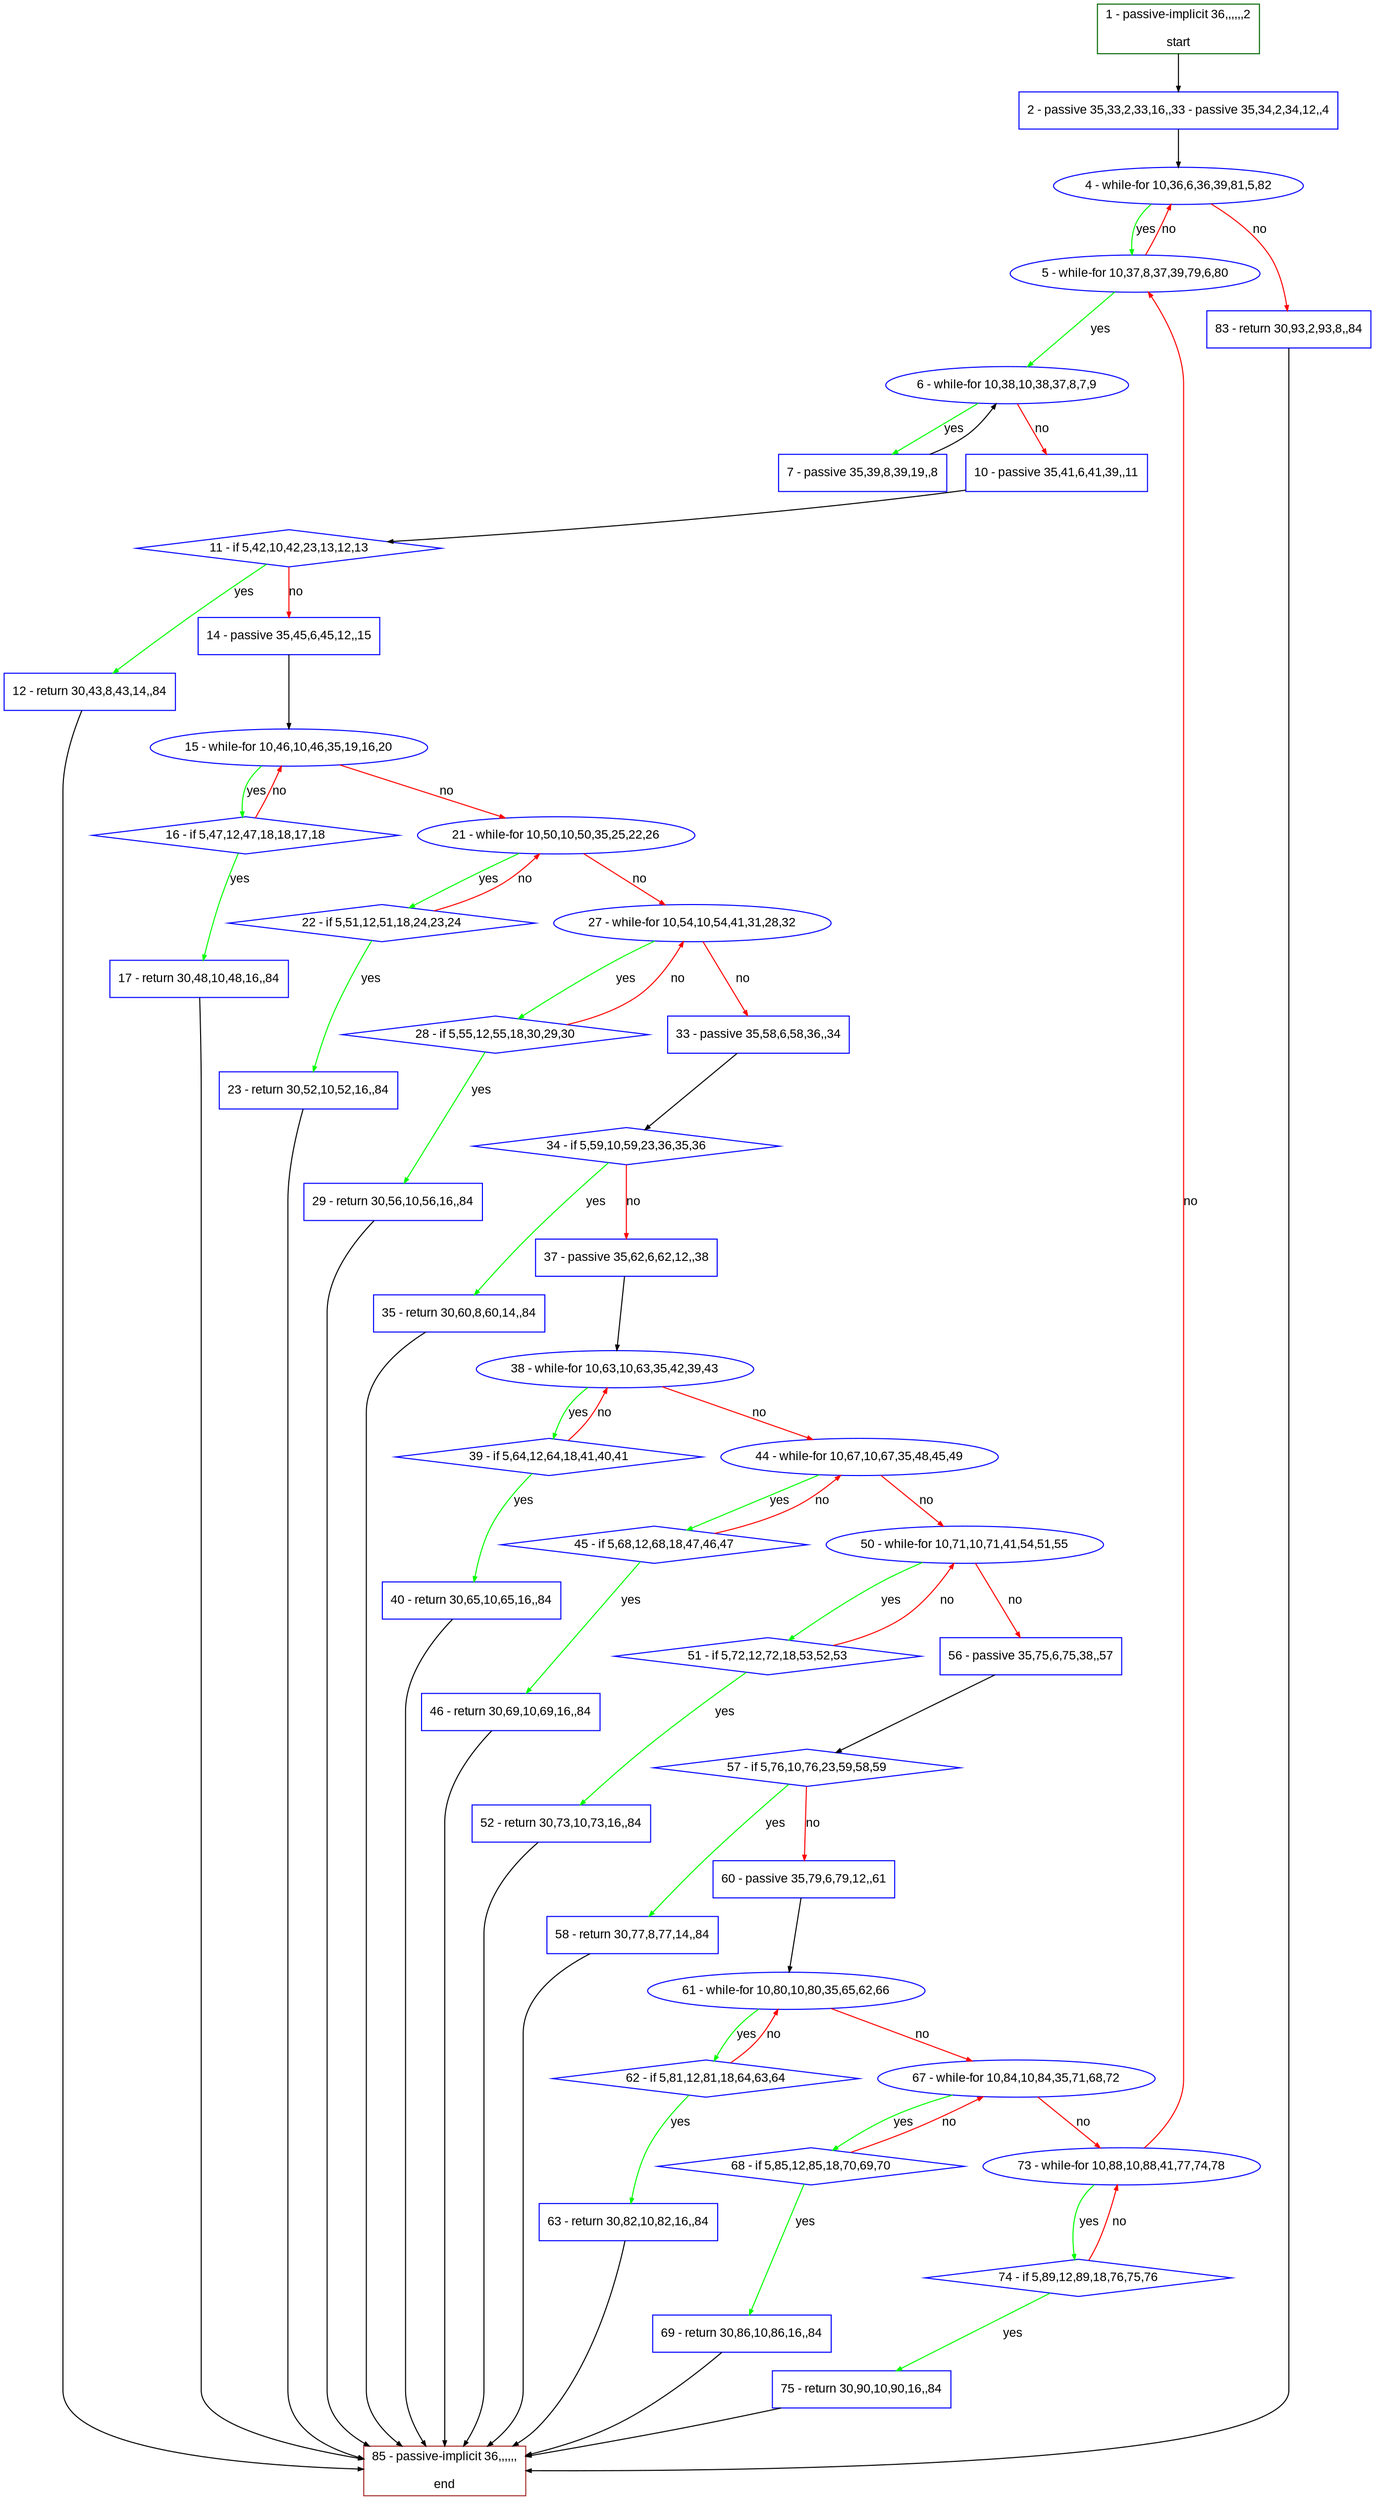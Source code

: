 digraph "" {
  graph [bgcolor="white", fillcolor="#FFFFCC", pack="true", packmode="clust", fontname="Arial", label="", fontsize="12", compound="true", style="rounded,filled"];
  node [node_initialized="no", fillcolor="white", fontname="Arial", label="", color="grey", fontsize="12", fixedsize="false", compound="true", shape="rectangle", style="filled"];
  edge [arrowtail="none", lhead="", fontcolor="black", fontname="Arial", label="", color="black", fontsize="12", arrowhead="normal", arrowsize="0.5", compound="true", ltail="", dir="forward"];
  __N1 [fillcolor="#ffffff", label="2 - passive 35,33,2,33,16,,33 - passive 35,34,2,34,12,,4", color="#0000ff", shape="box", style="filled"];
  __N2 [fillcolor="#ffffff", label="1 - passive-implicit 36,,,,,,2\n\nstart", color="#006400", shape="box", style="filled"];
  __N3 [fillcolor="#ffffff", label="4 - while-for 10,36,6,36,39,81,5,82", color="#0000ff", shape="oval", style="filled"];
  __N4 [fillcolor="#ffffff", label="5 - while-for 10,37,8,37,39,79,6,80", color="#0000ff", shape="oval", style="filled"];
  __N5 [fillcolor="#ffffff", label="83 - return 30,93,2,93,8,,84", color="#0000ff", shape="box", style="filled"];
  __N6 [fillcolor="#ffffff", label="6 - while-for 10,38,10,38,37,8,7,9", color="#0000ff", shape="oval", style="filled"];
  __N7 [fillcolor="#ffffff", label="7 - passive 35,39,8,39,19,,8", color="#0000ff", shape="box", style="filled"];
  __N8 [fillcolor="#ffffff", label="10 - passive 35,41,6,41,39,,11", color="#0000ff", shape="box", style="filled"];
  __N9 [fillcolor="#ffffff", label="11 - if 5,42,10,42,23,13,12,13", color="#0000ff", shape="diamond", style="filled"];
  __N10 [fillcolor="#ffffff", label="12 - return 30,43,8,43,14,,84", color="#0000ff", shape="box", style="filled"];
  __N11 [fillcolor="#ffffff", label="14 - passive 35,45,6,45,12,,15", color="#0000ff", shape="box", style="filled"];
  __N12 [fillcolor="#ffffff", label="85 - passive-implicit 36,,,,,,\n\nend", color="#a52a2a", shape="box", style="filled"];
  __N13 [fillcolor="#ffffff", label="15 - while-for 10,46,10,46,35,19,16,20", color="#0000ff", shape="oval", style="filled"];
  __N14 [fillcolor="#ffffff", label="16 - if 5,47,12,47,18,18,17,18", color="#0000ff", shape="diamond", style="filled"];
  __N15 [fillcolor="#ffffff", label="21 - while-for 10,50,10,50,35,25,22,26", color="#0000ff", shape="oval", style="filled"];
  __N16 [fillcolor="#ffffff", label="17 - return 30,48,10,48,16,,84", color="#0000ff", shape="box", style="filled"];
  __N17 [fillcolor="#ffffff", label="22 - if 5,51,12,51,18,24,23,24", color="#0000ff", shape="diamond", style="filled"];
  __N18 [fillcolor="#ffffff", label="27 - while-for 10,54,10,54,41,31,28,32", color="#0000ff", shape="oval", style="filled"];
  __N19 [fillcolor="#ffffff", label="23 - return 30,52,10,52,16,,84", color="#0000ff", shape="box", style="filled"];
  __N20 [fillcolor="#ffffff", label="28 - if 5,55,12,55,18,30,29,30", color="#0000ff", shape="diamond", style="filled"];
  __N21 [fillcolor="#ffffff", label="33 - passive 35,58,6,58,36,,34", color="#0000ff", shape="box", style="filled"];
  __N22 [fillcolor="#ffffff", label="29 - return 30,56,10,56,16,,84", color="#0000ff", shape="box", style="filled"];
  __N23 [fillcolor="#ffffff", label="34 - if 5,59,10,59,23,36,35,36", color="#0000ff", shape="diamond", style="filled"];
  __N24 [fillcolor="#ffffff", label="35 - return 30,60,8,60,14,,84", color="#0000ff", shape="box", style="filled"];
  __N25 [fillcolor="#ffffff", label="37 - passive 35,62,6,62,12,,38", color="#0000ff", shape="box", style="filled"];
  __N26 [fillcolor="#ffffff", label="38 - while-for 10,63,10,63,35,42,39,43", color="#0000ff", shape="oval", style="filled"];
  __N27 [fillcolor="#ffffff", label="39 - if 5,64,12,64,18,41,40,41", color="#0000ff", shape="diamond", style="filled"];
  __N28 [fillcolor="#ffffff", label="44 - while-for 10,67,10,67,35,48,45,49", color="#0000ff", shape="oval", style="filled"];
  __N29 [fillcolor="#ffffff", label="40 - return 30,65,10,65,16,,84", color="#0000ff", shape="box", style="filled"];
  __N30 [fillcolor="#ffffff", label="45 - if 5,68,12,68,18,47,46,47", color="#0000ff", shape="diamond", style="filled"];
  __N31 [fillcolor="#ffffff", label="50 - while-for 10,71,10,71,41,54,51,55", color="#0000ff", shape="oval", style="filled"];
  __N32 [fillcolor="#ffffff", label="46 - return 30,69,10,69,16,,84", color="#0000ff", shape="box", style="filled"];
  __N33 [fillcolor="#ffffff", label="51 - if 5,72,12,72,18,53,52,53", color="#0000ff", shape="diamond", style="filled"];
  __N34 [fillcolor="#ffffff", label="56 - passive 35,75,6,75,38,,57", color="#0000ff", shape="box", style="filled"];
  __N35 [fillcolor="#ffffff", label="52 - return 30,73,10,73,16,,84", color="#0000ff", shape="box", style="filled"];
  __N36 [fillcolor="#ffffff", label="57 - if 5,76,10,76,23,59,58,59", color="#0000ff", shape="diamond", style="filled"];
  __N37 [fillcolor="#ffffff", label="58 - return 30,77,8,77,14,,84", color="#0000ff", shape="box", style="filled"];
  __N38 [fillcolor="#ffffff", label="60 - passive 35,79,6,79,12,,61", color="#0000ff", shape="box", style="filled"];
  __N39 [fillcolor="#ffffff", label="61 - while-for 10,80,10,80,35,65,62,66", color="#0000ff", shape="oval", style="filled"];
  __N40 [fillcolor="#ffffff", label="62 - if 5,81,12,81,18,64,63,64", color="#0000ff", shape="diamond", style="filled"];
  __N41 [fillcolor="#ffffff", label="67 - while-for 10,84,10,84,35,71,68,72", color="#0000ff", shape="oval", style="filled"];
  __N42 [fillcolor="#ffffff", label="63 - return 30,82,10,82,16,,84", color="#0000ff", shape="box", style="filled"];
  __N43 [fillcolor="#ffffff", label="68 - if 5,85,12,85,18,70,69,70", color="#0000ff", shape="diamond", style="filled"];
  __N44 [fillcolor="#ffffff", label="73 - while-for 10,88,10,88,41,77,74,78", color="#0000ff", shape="oval", style="filled"];
  __N45 [fillcolor="#ffffff", label="69 - return 30,86,10,86,16,,84", color="#0000ff", shape="box", style="filled"];
  __N46 [fillcolor="#ffffff", label="74 - if 5,89,12,89,18,76,75,76", color="#0000ff", shape="diamond", style="filled"];
  __N47 [fillcolor="#ffffff", label="75 - return 30,90,10,90,16,,84", color="#0000ff", shape="box", style="filled"];
  __N2 -> __N1 [arrowtail="none", color="#000000", label="", arrowhead="normal", dir="forward"];
  __N1 -> __N3 [arrowtail="none", color="#000000", label="", arrowhead="normal", dir="forward"];
  __N3 -> __N4 [arrowtail="none", color="#00ff00", label="yes", arrowhead="normal", dir="forward"];
  __N4 -> __N3 [arrowtail="none", color="#ff0000", label="no", arrowhead="normal", dir="forward"];
  __N3 -> __N5 [arrowtail="none", color="#ff0000", label="no", arrowhead="normal", dir="forward"];
  __N4 -> __N6 [arrowtail="none", color="#00ff00", label="yes", arrowhead="normal", dir="forward"];
  __N6 -> __N7 [arrowtail="none", color="#00ff00", label="yes", arrowhead="normal", dir="forward"];
  __N7 -> __N6 [arrowtail="none", color="#000000", label="", arrowhead="normal", dir="forward"];
  __N6 -> __N8 [arrowtail="none", color="#ff0000", label="no", arrowhead="normal", dir="forward"];
  __N8 -> __N9 [arrowtail="none", color="#000000", label="", arrowhead="normal", dir="forward"];
  __N9 -> __N10 [arrowtail="none", color="#00ff00", label="yes", arrowhead="normal", dir="forward"];
  __N9 -> __N11 [arrowtail="none", color="#ff0000", label="no", arrowhead="normal", dir="forward"];
  __N10 -> __N12 [arrowtail="none", color="#000000", label="", arrowhead="normal", dir="forward"];
  __N11 -> __N13 [arrowtail="none", color="#000000", label="", arrowhead="normal", dir="forward"];
  __N13 -> __N14 [arrowtail="none", color="#00ff00", label="yes", arrowhead="normal", dir="forward"];
  __N14 -> __N13 [arrowtail="none", color="#ff0000", label="no", arrowhead="normal", dir="forward"];
  __N13 -> __N15 [arrowtail="none", color="#ff0000", label="no", arrowhead="normal", dir="forward"];
  __N14 -> __N16 [arrowtail="none", color="#00ff00", label="yes", arrowhead="normal", dir="forward"];
  __N16 -> __N12 [arrowtail="none", color="#000000", label="", arrowhead="normal", dir="forward"];
  __N15 -> __N17 [arrowtail="none", color="#00ff00", label="yes", arrowhead="normal", dir="forward"];
  __N17 -> __N15 [arrowtail="none", color="#ff0000", label="no", arrowhead="normal", dir="forward"];
  __N15 -> __N18 [arrowtail="none", color="#ff0000", label="no", arrowhead="normal", dir="forward"];
  __N17 -> __N19 [arrowtail="none", color="#00ff00", label="yes", arrowhead="normal", dir="forward"];
  __N19 -> __N12 [arrowtail="none", color="#000000", label="", arrowhead="normal", dir="forward"];
  __N18 -> __N20 [arrowtail="none", color="#00ff00", label="yes", arrowhead="normal", dir="forward"];
  __N20 -> __N18 [arrowtail="none", color="#ff0000", label="no", arrowhead="normal", dir="forward"];
  __N18 -> __N21 [arrowtail="none", color="#ff0000", label="no", arrowhead="normal", dir="forward"];
  __N20 -> __N22 [arrowtail="none", color="#00ff00", label="yes", arrowhead="normal", dir="forward"];
  __N22 -> __N12 [arrowtail="none", color="#000000", label="", arrowhead="normal", dir="forward"];
  __N21 -> __N23 [arrowtail="none", color="#000000", label="", arrowhead="normal", dir="forward"];
  __N23 -> __N24 [arrowtail="none", color="#00ff00", label="yes", arrowhead="normal", dir="forward"];
  __N23 -> __N25 [arrowtail="none", color="#ff0000", label="no", arrowhead="normal", dir="forward"];
  __N24 -> __N12 [arrowtail="none", color="#000000", label="", arrowhead="normal", dir="forward"];
  __N25 -> __N26 [arrowtail="none", color="#000000", label="", arrowhead="normal", dir="forward"];
  __N26 -> __N27 [arrowtail="none", color="#00ff00", label="yes", arrowhead="normal", dir="forward"];
  __N27 -> __N26 [arrowtail="none", color="#ff0000", label="no", arrowhead="normal", dir="forward"];
  __N26 -> __N28 [arrowtail="none", color="#ff0000", label="no", arrowhead="normal", dir="forward"];
  __N27 -> __N29 [arrowtail="none", color="#00ff00", label="yes", arrowhead="normal", dir="forward"];
  __N29 -> __N12 [arrowtail="none", color="#000000", label="", arrowhead="normal", dir="forward"];
  __N28 -> __N30 [arrowtail="none", color="#00ff00", label="yes", arrowhead="normal", dir="forward"];
  __N30 -> __N28 [arrowtail="none", color="#ff0000", label="no", arrowhead="normal", dir="forward"];
  __N28 -> __N31 [arrowtail="none", color="#ff0000", label="no", arrowhead="normal", dir="forward"];
  __N30 -> __N32 [arrowtail="none", color="#00ff00", label="yes", arrowhead="normal", dir="forward"];
  __N32 -> __N12 [arrowtail="none", color="#000000", label="", arrowhead="normal", dir="forward"];
  __N31 -> __N33 [arrowtail="none", color="#00ff00", label="yes", arrowhead="normal", dir="forward"];
  __N33 -> __N31 [arrowtail="none", color="#ff0000", label="no", arrowhead="normal", dir="forward"];
  __N31 -> __N34 [arrowtail="none", color="#ff0000", label="no", arrowhead="normal", dir="forward"];
  __N33 -> __N35 [arrowtail="none", color="#00ff00", label="yes", arrowhead="normal", dir="forward"];
  __N35 -> __N12 [arrowtail="none", color="#000000", label="", arrowhead="normal", dir="forward"];
  __N34 -> __N36 [arrowtail="none", color="#000000", label="", arrowhead="normal", dir="forward"];
  __N36 -> __N37 [arrowtail="none", color="#00ff00", label="yes", arrowhead="normal", dir="forward"];
  __N36 -> __N38 [arrowtail="none", color="#ff0000", label="no", arrowhead="normal", dir="forward"];
  __N37 -> __N12 [arrowtail="none", color="#000000", label="", arrowhead="normal", dir="forward"];
  __N38 -> __N39 [arrowtail="none", color="#000000", label="", arrowhead="normal", dir="forward"];
  __N39 -> __N40 [arrowtail="none", color="#00ff00", label="yes", arrowhead="normal", dir="forward"];
  __N40 -> __N39 [arrowtail="none", color="#ff0000", label="no", arrowhead="normal", dir="forward"];
  __N39 -> __N41 [arrowtail="none", color="#ff0000", label="no", arrowhead="normal", dir="forward"];
  __N40 -> __N42 [arrowtail="none", color="#00ff00", label="yes", arrowhead="normal", dir="forward"];
  __N42 -> __N12 [arrowtail="none", color="#000000", label="", arrowhead="normal", dir="forward"];
  __N41 -> __N43 [arrowtail="none", color="#00ff00", label="yes", arrowhead="normal", dir="forward"];
  __N43 -> __N41 [arrowtail="none", color="#ff0000", label="no", arrowhead="normal", dir="forward"];
  __N41 -> __N44 [arrowtail="none", color="#ff0000", label="no", arrowhead="normal", dir="forward"];
  __N43 -> __N45 [arrowtail="none", color="#00ff00", label="yes", arrowhead="normal", dir="forward"];
  __N45 -> __N12 [arrowtail="none", color="#000000", label="", arrowhead="normal", dir="forward"];
  __N44 -> __N4 [arrowtail="none", color="#ff0000", label="no", arrowhead="normal", dir="forward"];
  __N44 -> __N46 [arrowtail="none", color="#00ff00", label="yes", arrowhead="normal", dir="forward"];
  __N46 -> __N44 [arrowtail="none", color="#ff0000", label="no", arrowhead="normal", dir="forward"];
  __N46 -> __N47 [arrowtail="none", color="#00ff00", label="yes", arrowhead="normal", dir="forward"];
  __N47 -> __N12 [arrowtail="none", color="#000000", label="", arrowhead="normal", dir="forward"];
  __N5 -> __N12 [arrowtail="none", color="#000000", label="", arrowhead="normal", dir="forward"];
}
